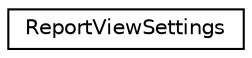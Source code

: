 digraph G
{
  edge [fontname="Helvetica",fontsize="10",labelfontname="Helvetica",labelfontsize="10"];
  node [fontname="Helvetica",fontsize="10",shape=record];
  rankdir=LR;
  Node1 [label="ReportViewSettings",height=0.2,width=0.4,color="black", fillcolor="white", style="filled",URL="$interface_report_view_settings.html",tooltip="Indicates Report period."];
}
